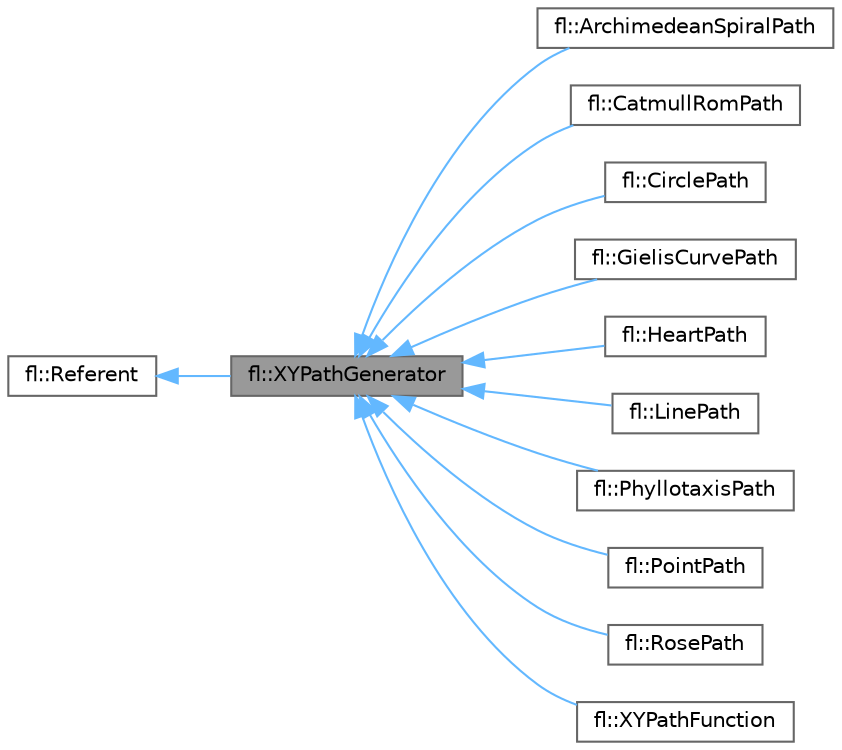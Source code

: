 digraph "fl::XYPathGenerator"
{
 // INTERACTIVE_SVG=YES
 // LATEX_PDF_SIZE
  bgcolor="transparent";
  edge [fontname=Helvetica,fontsize=10,labelfontname=Helvetica,labelfontsize=10];
  node [fontname=Helvetica,fontsize=10,shape=box,height=0.2,width=0.4];
  rankdir="LR";
  Node1 [id="Node000001",label="fl::XYPathGenerator",height=0.2,width=0.4,color="gray40", fillcolor="grey60", style="filled", fontcolor="black",tooltip=" "];
  Node2 -> Node1 [id="edge1_Node000001_Node000002",dir="back",color="steelblue1",style="solid",tooltip=" "];
  Node2 [id="Node000002",label="fl::Referent",height=0.2,width=0.4,color="gray40", fillcolor="white", style="filled",URL="$d6/d16/classfl_1_1_referent.html",tooltip=" "];
  Node1 -> Node3 [id="edge2_Node000001_Node000003",dir="back",color="steelblue1",style="solid",tooltip=" "];
  Node3 [id="Node000003",label="fl::ArchimedeanSpiralPath",height=0.2,width=0.4,color="gray40", fillcolor="white", style="filled",URL="$dd/dab/classfl_1_1_archimedean_spiral_path.html",tooltip=" "];
  Node1 -> Node4 [id="edge3_Node000001_Node000004",dir="back",color="steelblue1",style="solid",tooltip=" "];
  Node4 [id="Node000004",label="fl::CatmullRomPath",height=0.2,width=0.4,color="gray40", fillcolor="white", style="filled",URL="$d2/d1f/classfl_1_1_catmull_rom_path.html",tooltip="Catmull–Rom spline through arbitrary points."];
  Node1 -> Node5 [id="edge4_Node000001_Node000005",dir="back",color="steelblue1",style="solid",tooltip=" "];
  Node5 [id="Node000005",label="fl::CirclePath",height=0.2,width=0.4,color="gray40", fillcolor="white", style="filled",URL="$da/d3f/classfl_1_1_circle_path.html",tooltip=" "];
  Node1 -> Node6 [id="edge5_Node000001_Node000006",dir="back",color="steelblue1",style="solid",tooltip=" "];
  Node6 [id="Node000006",label="fl::GielisCurvePath",height=0.2,width=0.4,color="gray40", fillcolor="white", style="filled",URL="$d1/d9f/classfl_1_1_gielis_curve_path.html",tooltip=" "];
  Node1 -> Node7 [id="edge6_Node000001_Node000007",dir="back",color="steelblue1",style="solid",tooltip=" "];
  Node7 [id="Node000007",label="fl::HeartPath",height=0.2,width=0.4,color="gray40", fillcolor="white", style="filled",URL="$df/dc4/classfl_1_1_heart_path.html",tooltip=" "];
  Node1 -> Node8 [id="edge7_Node000001_Node000008",dir="back",color="steelblue1",style="solid",tooltip=" "];
  Node8 [id="Node000008",label="fl::LinePath",height=0.2,width=0.4,color="gray40", fillcolor="white", style="filled",URL="$d3/da9/classfl_1_1_line_path.html",tooltip=" "];
  Node1 -> Node9 [id="edge8_Node000001_Node000009",dir="back",color="steelblue1",style="solid",tooltip=" "];
  Node9 [id="Node000009",label="fl::PhyllotaxisPath",height=0.2,width=0.4,color="gray40", fillcolor="white", style="filled",URL="$df/d1d/classfl_1_1_phyllotaxis_path.html",tooltip=" "];
  Node1 -> Node10 [id="edge9_Node000001_Node000010",dir="back",color="steelblue1",style="solid",tooltip=" "];
  Node10 [id="Node000010",label="fl::PointPath",height=0.2,width=0.4,color="gray40", fillcolor="white", style="filled",URL="$dd/d29/classfl_1_1_point_path.html",tooltip=" "];
  Node1 -> Node11 [id="edge10_Node000001_Node000011",dir="back",color="steelblue1",style="solid",tooltip=" "];
  Node11 [id="Node000011",label="fl::RosePath",height=0.2,width=0.4,color="gray40", fillcolor="white", style="filled",URL="$d3/dc1/classfl_1_1_rose_path.html",tooltip=" "];
  Node1 -> Node12 [id="edge11_Node000001_Node000012",dir="back",color="steelblue1",style="solid",tooltip=" "];
  Node12 [id="Node000012",label="fl::XYPathFunction",height=0.2,width=0.4,color="gray40", fillcolor="white", style="filled",URL="$d0/d99/classfl_1_1_x_y_path_function.html",tooltip=" "];
}
